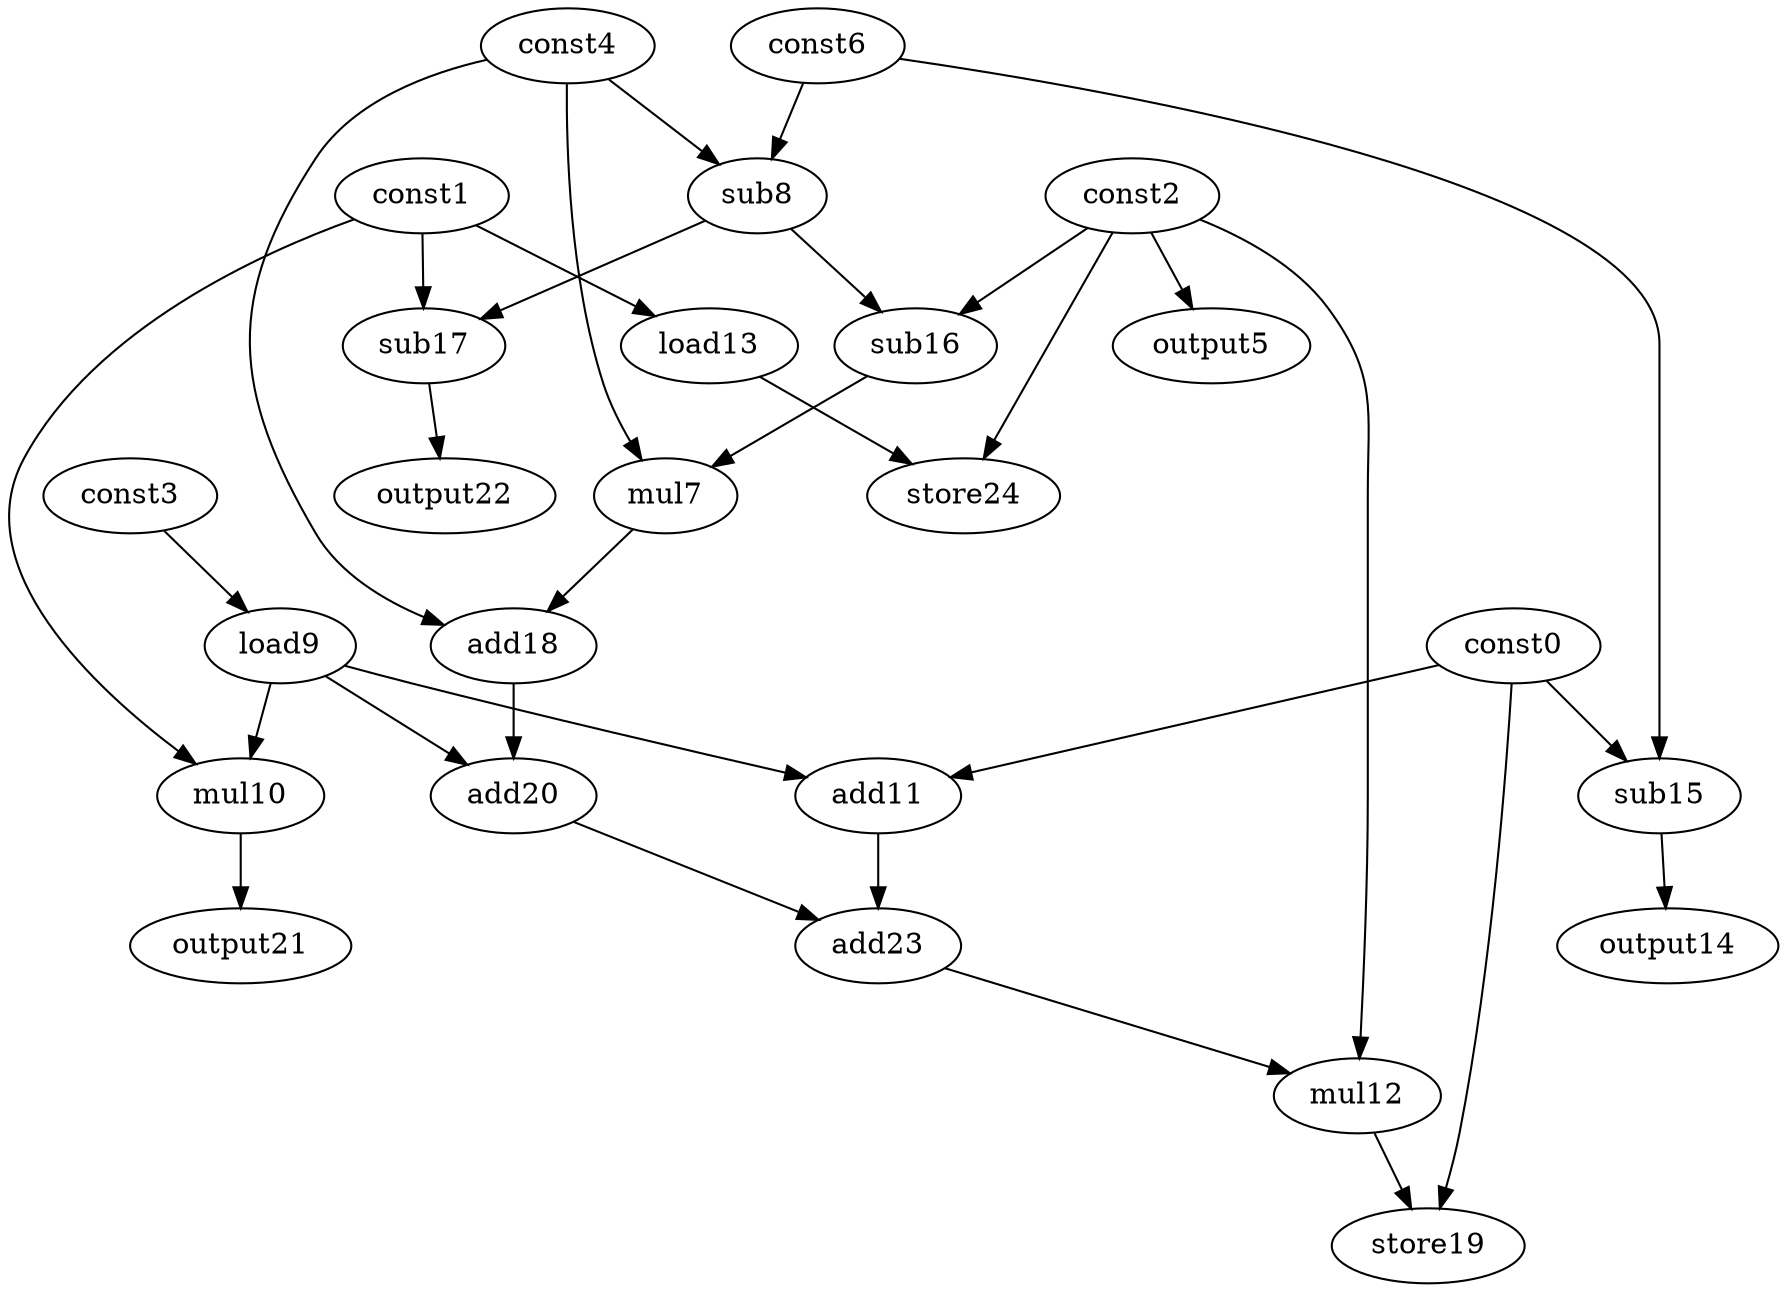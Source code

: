 digraph G { 
const0[opcode=const]; 
const1[opcode=const]; 
const2[opcode=const]; 
const3[opcode=const]; 
const4[opcode=const]; 
output5[opcode=output]; 
const6[opcode=const]; 
mul7[opcode=mul]; 
sub8[opcode=sub]; 
load9[opcode=load]; 
mul10[opcode=mul]; 
add11[opcode=add]; 
mul12[opcode=mul]; 
load13[opcode=load]; 
output14[opcode=output]; 
sub15[opcode=sub]; 
sub16[opcode=sub]; 
sub17[opcode=sub]; 
add18[opcode=add]; 
store19[opcode=store]; 
add20[opcode=add]; 
output21[opcode=output]; 
output22[opcode=output]; 
add23[opcode=add]; 
store24[opcode=store]; 
const2->output5[operand=0];
const4->sub8[operand=0];
const6->sub8[operand=1];
const3->load9[operand=0];
const1->load13[operand=0];
const0->sub15[operand=0];
const6->sub15[operand=1];
load9->mul10[operand=0];
const1->mul10[operand=1];
const0->add11[operand=0];
load9->add11[operand=1];
sub15->output14[operand=0];
sub8->sub16[operand=0];
const2->sub16[operand=1];
sub8->sub17[operand=0];
const1->sub17[operand=1];
const2->store24[operand=0];
load13->store24[operand=1];
sub16->mul7[operand=0];
const4->mul7[operand=1];
mul10->output21[operand=0];
sub17->output22[operand=0];
const4->add18[operand=0];
mul7->add18[operand=1];
load9->add20[operand=0];
add18->add20[operand=1];
add11->add23[operand=0];
add20->add23[operand=1];
const2->mul12[operand=0];
add23->mul12[operand=1];
const0->store19[operand=0];
mul12->store19[operand=1];
}
